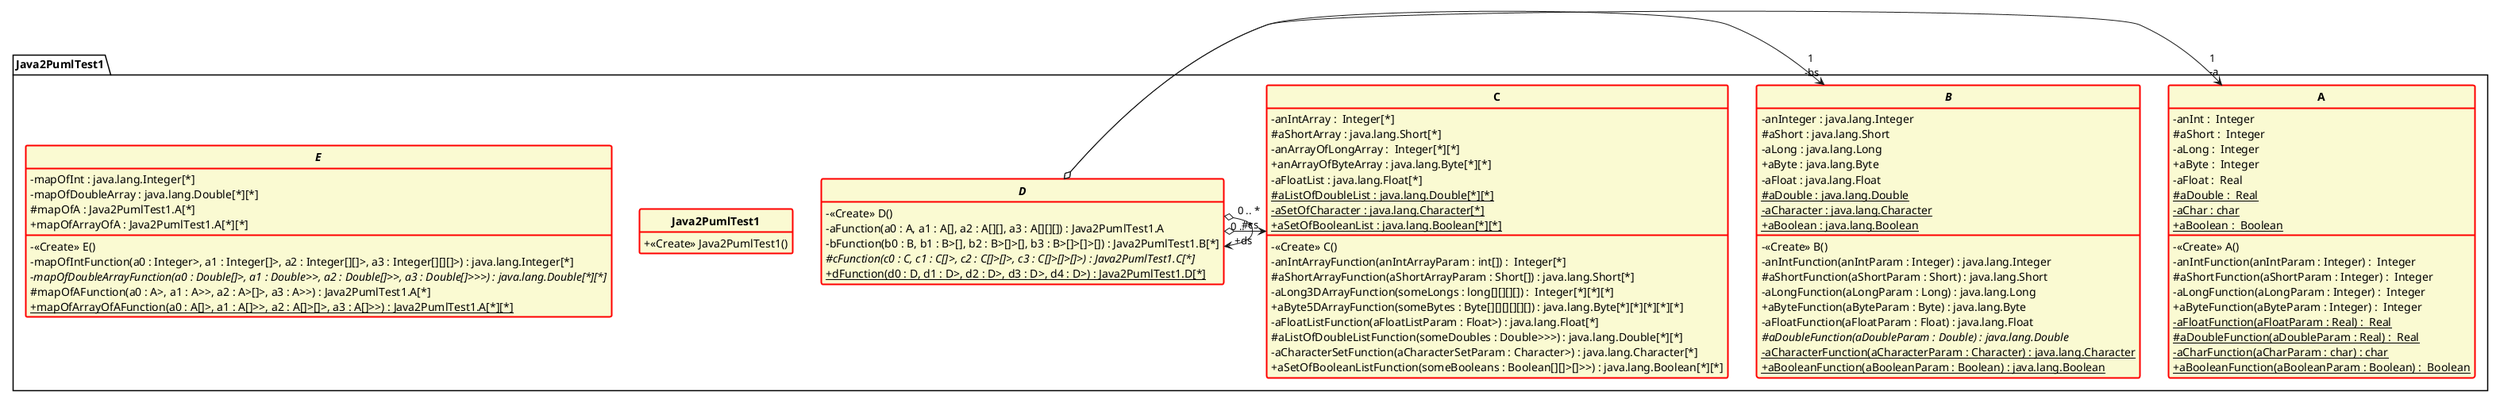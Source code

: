@startuml

'Code généré automatiquement ;>
skinparam style strictuml
hide empty members
skinparam classAttributeIconSize 0
skinparam classFontStyle Bold
skinparam classbackgroundColor LightGoldenRodYellow
skinparam classbordercolor red
skinparam classattribute none
skinparam classborderthickness 2


class Java2PumlTest1.Java2PumlTest1 {

	+ <<Create>> Java2PumlTest1()
}


class Java2PumlTest1.A {
	- anInt :  Integer 
	# aShort :  Integer 
	- aLong :  Integer 
	+ aByte :  Integer 
	- aFloat :  Real 
	# aDouble :  Real  {static}
	- aChar : char  {static}
	+ aBoolean :  Boolean  {static}

	- <<Create>> A()
	- anIntFunction(anIntParam : Integer) :  Integer
	# aShortFunction(aShortParam : Integer) :  Integer
	- aLongFunction(aLongParam : Integer) :  Integer
	+ aByteFunction(aByteParam : Integer) :  Integer
	- aFloatFunction(aFloatParam : Real) :  Real {static}
	# aDoubleFunction(aDoubleParam : Real) :  Real {static}
	- aCharFunction(aCharParam : char) : char {static}
	+ aBooleanFunction(aBooleanParam : Boolean) :  Boolean {static}
}


abstract class Java2PumlTest1.B {
	- anInteger : java.lang.Integer 
	# aShort : java.lang.Short 
	- aLong : java.lang.Long 
	+ aByte : java.lang.Byte 
	- aFloat : java.lang.Float 
	# aDouble : java.lang.Double  {static}
	- aCharacter : java.lang.Character  {static}
	+ aBoolean : java.lang.Boolean  {static}

	- <<Create>> B()
	- anIntFunction(anIntParam : Integer) : java.lang.Integer
	# aShortFunction(aShortParam : Short) : java.lang.Short
	- aLongFunction(aLongParam : Long) : java.lang.Long
	+ aByteFunction(aByteParam : Byte) : java.lang.Byte
	- aFloatFunction(aFloatParam : Float) : java.lang.Float
	# aDoubleFunction(aDoubleParam : Double) : java.lang.Double {abstract}
	- aCharacterFunction(aCharacterParam : Character) : java.lang.Character {static}
	+ aBooleanFunction(aBooleanParam : Boolean) : java.lang.Boolean {static}
}


class Java2PumlTest1.C {
	- anIntArray :  Integer[*] 
	# aShortArray : java.lang.Short[*] 
	- anArrayOfLongArray :  Integer[*][*] 
	+ anArrayOfByteArray : java.lang.Byte[*][*] 
	- aFloatList : java.lang.Float[*] 
	# aListOfDoubleList : java.lang.Double[*][*]  {static}
	- aSetOfCharacter : java.lang.Character[*]  {static}
	+ aSetOfBooleanList : java.lang.Boolean[*][*]  {static}

	- <<Create>> C()
	- anIntArrayFunction(anIntArrayParam : int[]) :  Integer[*]
	# aShortArrayFunction(aShortArrayParam : Short[]) : java.lang.Short[*]
	- aLong3DArrayFunction(someLongs : long[][][][]) :  Integer[*][*][*]
	+ aByte5DArrayFunction(someBytes : Byte[][][][][][]) : java.lang.Byte[*][*][*][*][*]
	- aFloatListFunction(aFloatListParam : Float>) : java.lang.Float[*]
	# aListOfDoubleListFunction(someDoubles : Double>>>) : java.lang.Double[*][*]
	- aCharacterSetFunction(aCharacterSetParam : Character>) : java.lang.Character[*]
	+ aSetOfBooleanListFunction(someBooleans : Boolean[][]>[]>>) : java.lang.Boolean[*][*]
}


abstract class Java2PumlTest1.D {

	- <<Create>> D()
	- aFunction(a0 : A, a1 : A[], a2 : A[][], a3 : A[][][]) : Java2PumlTest1.A
	- bFunction(b0 : B, b1 : B>[], b2 : B>[]>[], b3 : B>[]>[]>[]) : Java2PumlTest1.B[*]
	# cFunction(c0 : C, c1 : C[]>, c2 : C[]>[]>, c3 : C[]>[]>[]>) : Java2PumlTest1.C[*] {abstract}
	+ dFunction(d0 : D, d1 : D>, d2 : D>, d3 : D>, d4 : D>) : Java2PumlTest1.D[*] {static}
}
	D o-> "1\n -a" Java2PumlTest1.A
	D o-> "1\n -bs" Java2PumlTest1.B
	D o-> "0 .. *\n #cs" Java2PumlTest1.C
	D o-> "0 .. *\n +ds" Java2PumlTest1.D


abstract class Java2PumlTest1.E {
	- mapOfInt : java.lang.Integer[*] 
	- mapOfDoubleArray : java.lang.Double[*][*] 
	# mapOfA : Java2PumlTest1.A[*] 
	+ mapOfArrayOfA : Java2PumlTest1.A[*][*] 

	- <<Create>> E()
	- mapOfIntFunction(a0 : Integer>, a1 : Integer[]>, a2 : Integer[][]>, a3 : Integer[][][]>) : java.lang.Integer[*]
	- mapOfDoubleArrayFunction(a0 : Double[]>, a1 : Double>>, a2 : Double[]>>, a3 : Double[]>>>) : java.lang.Double[*][*] {abstract}
	# mapOfAFunction(a0 : A>, a1 : A>>, a2 : A>[]>, a3 : A>>) : Java2PumlTest1.A[*]
	+ mapOfArrayOfAFunction(a0 : A[]>, a1 : A[]>>, a2 : A[]>[]>, a3 : A[]>>) : Java2PumlTest1.A[*][*] {static}
}




@enduml